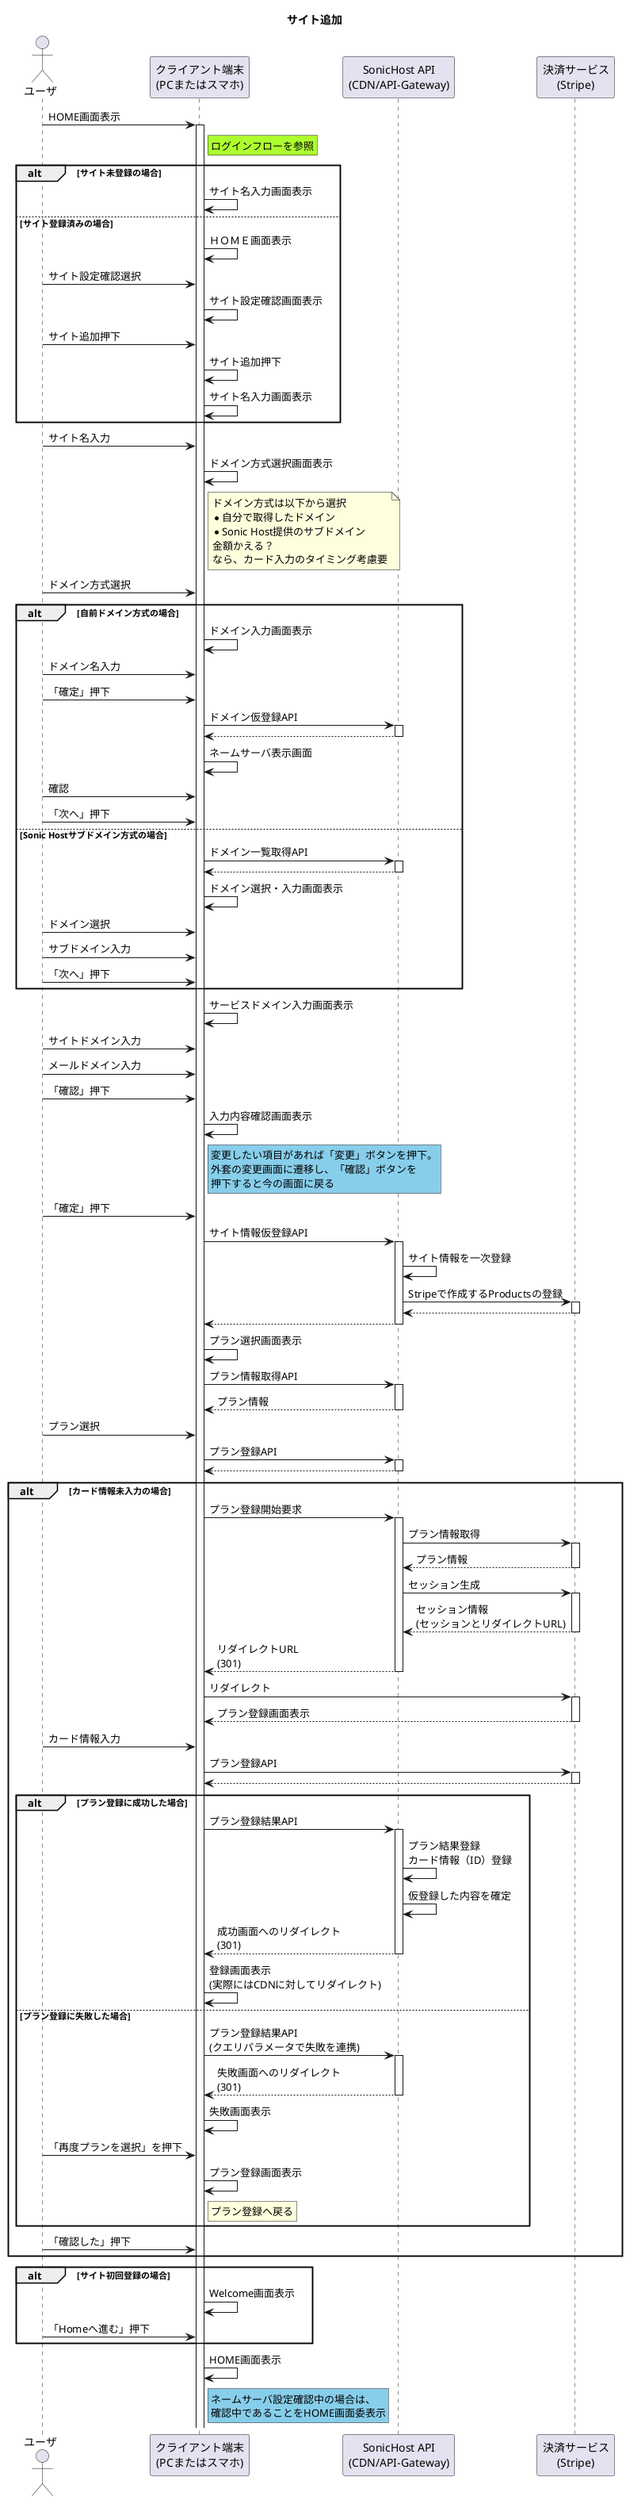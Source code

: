 @startuml  サイト追加
title サイト追加

' アクター定義
actor "ユーザ" as user
participant "クライアント端末\n(PCまたはスマホ)" as device
participant "SonicHost API\n(CDN/API-Gateway)" as api
participant "決済サービス\n(Stripe)" as stripe


user -> device ++: HOME画面表示
rnote right of device #GreenYellow
    ログインフローを参照
end note
alt サイト未登録の場合
    device -> device : サイト名入力画面表示
else サイト登録済みの場合
    device -> device : ＨＯＭＥ画面表示
    user -> device : サイト設定確認選択
    device -> device : サイト設定確認画面表示
    user -> device : サイト追加押下
    device -> device : サイト追加押下
    device -> device : サイト名入力画面表示
end
user -> device : サイト名入力
device -> device : ドメイン方式選択画面表示
note right of device 
    ドメイン方式は以下から選択
    * 自分で取得したドメイン
    * Sonic Host提供のサブドメイン
    金額かえる？
    なら、カード入力のタイミング考慮要
end note
user -> device : ドメイン方式選択
alt 自前ドメイン方式の場合
    device -> device :ドメイン入力画面表示
    user -> device : ドメイン名入力
    user -> device : 「確定」押下
    device -> api ++ : ドメイン仮登録API
    device <-- api -- 
    device -> device : ネームサーバ表示画面
    user -> device : 確認
    user -> device : 「次へ」押下
else Sonic Hostサブドメイン方式の場合
    device -> api ++ : ドメイン一覧取得API
    device <-- api -- 
    device -> device : ドメイン選択・入力画面表示
    user -> device : ドメイン選択
    user -> device : サブドメイン入力
    user -> device : 「次へ」押下
end 
device -> device : サービスドメイン入力画面表示
user -> device : サイトドメイン入力
user -> device : メールドメイン入力
user -> device : 「確認」押下
device -> device : 入力内容確認画面表示
rnote right of device #SkyBlue
    変更したい項目があれば「変更」ボタンを押下。
    外套の変更画面に遷移し、「確認」ボタンを
    押下すると今の画面に戻る
end note
user -> device : 「確定」押下
device -> api ++ : サイト情報仮登録API
api -> api  : サイト情報を一次登録
api -> stripe ++ : Stripeで作成するProductsの登録
api <-- stripe --
device <-- api -- 
device -> device : プラン選択画面表示
device -> api ++ : プラン情報取得API
device <-- api -- : プラン情報
user -> device : プラン選択
device -> api ++ : プラン登録API
device <-- api -- 
alt カード情報未入力の場合
    device -> api ++ : プラン登録開始要求
    api -> stripe ++ : プラン情報取得
    api <-- stripe -- : プラン情報
    api -> stripe ++ : セッション生成
    api <-- stripe -- : セッション情報\n(セッションとリダイレクトURL)
    device <-- api -- : リダイレクトURL\n(301)
    device -> stripe ++ : リダイレクト
    device <-- stripe -- : プラン登録画面表示
    user -> device : カード情報入力
    device -> stripe ++ : プラン登録API
    device <-- stripe -- 
    alt プラン登録に成功した場合
        device -> api ++ : プラン登録結果API
        api -> api : プラン結果登録\nカード情報（ID）登録
        api -> api : 仮登録した内容を確定
        device <-- api -- : 成功画面へのリダイレクト\n(301)
        device -> device : 登録画面表示\n(実際にはCDNに対してリダイレクト)
    else プラン登録に失敗した場合
        device -> api ++ : プラン登録結果API\n(クエリパラメータで失敗を連携)
        device <-- api -- : 失敗画面へのリダイレクト\n(301)
        device -> device : 失敗画面表示
        user -> device : 「再度プランを選択」を押下
        device -> device : プラン登録画面表示
        rnote right of device 
            プラン登録へ戻る
        end note
    end 
    user -> device : 「確認した」押下
end 
alt サイト初回登録の場合
    device -> device : Welcome画面表示
    user -> device : 「Homeへ進む」押下
end 
device -> device : HOME画面表示
rnote right of device #SkyBlue
    ネームサーバ設定確認中の場合は、
    確認中であることをHOME画面委表示
end note

@enduml